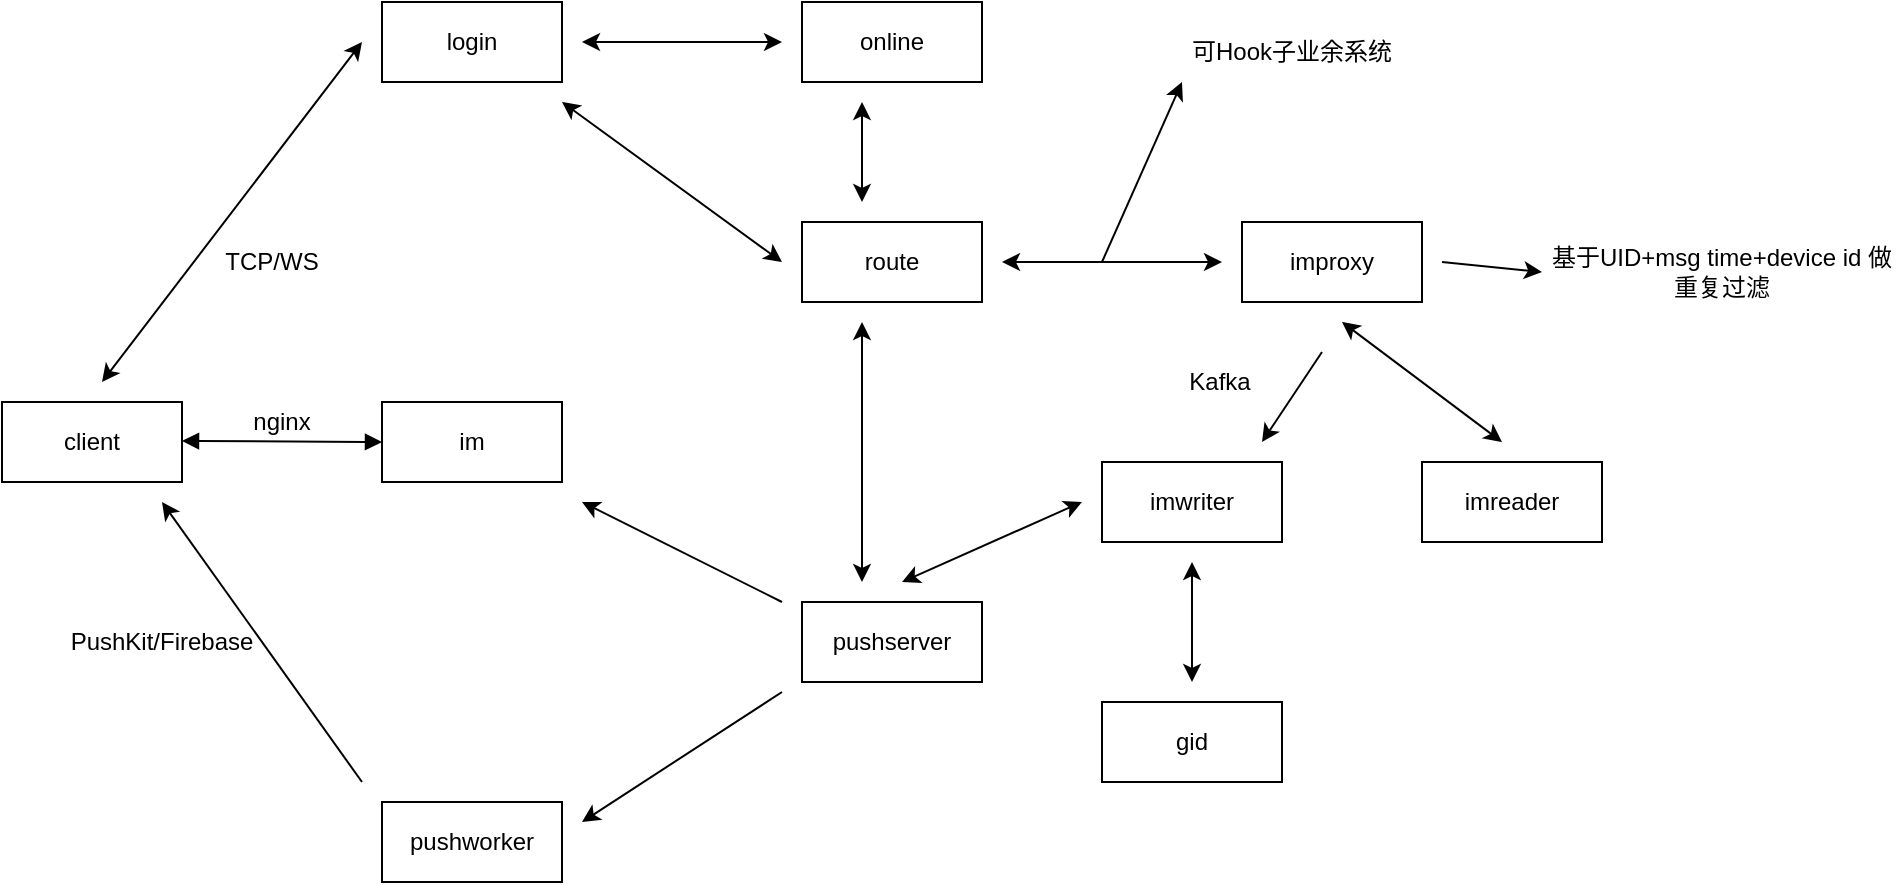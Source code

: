 <mxfile version="14.4.8" type="github">
  <diagram name="Page-1" id="58cdce13-f638-feb5-8d6f-7d28b1aa9fa0">
    <mxGraphModel dx="2522" dy="773" grid="1" gridSize="10" guides="1" tooltips="1" connect="1" arrows="1" fold="1" page="1" pageScale="1" pageWidth="1100" pageHeight="850" background="#ffffff" math="0" shadow="0">
      <root>
        <mxCell id="0" />
        <mxCell id="1" parent="0" />
        <mxCell id="a5Ak6_2se2JZx46MMR0y-18" value="login" style="rounded=0;whiteSpace=wrap;html=1;" vertex="1" parent="1">
          <mxGeometry x="120" y="250" width="90" height="40" as="geometry" />
        </mxCell>
        <mxCell id="a5Ak6_2se2JZx46MMR0y-19" value="online" style="rounded=0;whiteSpace=wrap;html=1;" vertex="1" parent="1">
          <mxGeometry x="330" y="250" width="90" height="40" as="geometry" />
        </mxCell>
        <mxCell id="a5Ak6_2se2JZx46MMR0y-20" value="route" style="rounded=0;whiteSpace=wrap;html=1;" vertex="1" parent="1">
          <mxGeometry x="330" y="360" width="90" height="40" as="geometry" />
        </mxCell>
        <mxCell id="a5Ak6_2se2JZx46MMR0y-21" value="improxy" style="rounded=0;whiteSpace=wrap;html=1;" vertex="1" parent="1">
          <mxGeometry x="550" y="360" width="90" height="40" as="geometry" />
        </mxCell>
        <mxCell id="a5Ak6_2se2JZx46MMR0y-22" value="imwriter" style="rounded=0;whiteSpace=wrap;html=1;" vertex="1" parent="1">
          <mxGeometry x="480" y="480" width="90" height="40" as="geometry" />
        </mxCell>
        <mxCell id="a5Ak6_2se2JZx46MMR0y-23" value="imreader" style="rounded=0;whiteSpace=wrap;html=1;" vertex="1" parent="1">
          <mxGeometry x="640" y="480" width="90" height="40" as="geometry" />
        </mxCell>
        <mxCell id="a5Ak6_2se2JZx46MMR0y-24" value="pushserver" style="rounded=0;whiteSpace=wrap;html=1;" vertex="1" parent="1">
          <mxGeometry x="330" y="550" width="90" height="40" as="geometry" />
        </mxCell>
        <mxCell id="a5Ak6_2se2JZx46MMR0y-25" value="pushworker" style="rounded=0;whiteSpace=wrap;html=1;" vertex="1" parent="1">
          <mxGeometry x="120" y="650" width="90" height="40" as="geometry" />
        </mxCell>
        <mxCell id="a5Ak6_2se2JZx46MMR0y-26" value="client" style="rounded=0;whiteSpace=wrap;html=1;" vertex="1" parent="1">
          <mxGeometry x="-70" y="450" width="90" height="40" as="geometry" />
        </mxCell>
        <mxCell id="a5Ak6_2se2JZx46MMR0y-28" value="im" style="rounded=0;whiteSpace=wrap;html=1;" vertex="1" parent="1">
          <mxGeometry x="120" y="450" width="90" height="40" as="geometry" />
        </mxCell>
        <mxCell id="a5Ak6_2se2JZx46MMR0y-32" value="" style="endArrow=block;startArrow=block;endFill=1;startFill=1;html=1;" edge="1" parent="1">
          <mxGeometry width="160" relative="1" as="geometry">
            <mxPoint x="20" y="469.5" as="sourcePoint" />
            <mxPoint x="120" y="470" as="targetPoint" />
          </mxGeometry>
        </mxCell>
        <mxCell id="a5Ak6_2se2JZx46MMR0y-33" value="" style="endArrow=classic;startArrow=classic;html=1;" edge="1" parent="1">
          <mxGeometry width="50" height="50" relative="1" as="geometry">
            <mxPoint x="220" y="270" as="sourcePoint" />
            <mxPoint x="320" y="270" as="targetPoint" />
          </mxGeometry>
        </mxCell>
        <mxCell id="a5Ak6_2se2JZx46MMR0y-34" value="" style="endArrow=classic;startArrow=classic;html=1;" edge="1" parent="1">
          <mxGeometry width="50" height="50" relative="1" as="geometry">
            <mxPoint x="360" y="300" as="sourcePoint" />
            <mxPoint x="360" y="350" as="targetPoint" />
          </mxGeometry>
        </mxCell>
        <mxCell id="a5Ak6_2se2JZx46MMR0y-35" value="" style="endArrow=classic;startArrow=classic;html=1;" edge="1" parent="1">
          <mxGeometry width="50" height="50" relative="1" as="geometry">
            <mxPoint x="210" y="300" as="sourcePoint" />
            <mxPoint x="320" y="380" as="targetPoint" />
          </mxGeometry>
        </mxCell>
        <mxCell id="a5Ak6_2se2JZx46MMR0y-36" value="" style="endArrow=classic;startArrow=classic;html=1;" edge="1" parent="1">
          <mxGeometry width="50" height="50" relative="1" as="geometry">
            <mxPoint x="430" y="380" as="sourcePoint" />
            <mxPoint x="540" y="380" as="targetPoint" />
          </mxGeometry>
        </mxCell>
        <mxCell id="a5Ak6_2se2JZx46MMR0y-37" value="" style="endArrow=classic;startArrow=classic;html=1;" edge="1" parent="1">
          <mxGeometry width="50" height="50" relative="1" as="geometry">
            <mxPoint x="600" y="410" as="sourcePoint" />
            <mxPoint x="680" y="470" as="targetPoint" />
          </mxGeometry>
        </mxCell>
        <mxCell id="a5Ak6_2se2JZx46MMR0y-39" value="" style="endArrow=classic;startArrow=classic;html=1;" edge="1" parent="1">
          <mxGeometry width="50" height="50" relative="1" as="geometry">
            <mxPoint x="470" y="500" as="sourcePoint" />
            <mxPoint x="380" y="540" as="targetPoint" />
          </mxGeometry>
        </mxCell>
        <mxCell id="a5Ak6_2se2JZx46MMR0y-42" value="" style="endArrow=classic;startArrow=classic;html=1;" edge="1" parent="1">
          <mxGeometry width="50" height="50" relative="1" as="geometry">
            <mxPoint x="360" y="540" as="sourcePoint" />
            <mxPoint x="360" y="410" as="targetPoint" />
          </mxGeometry>
        </mxCell>
        <mxCell id="a5Ak6_2se2JZx46MMR0y-44" value="" style="endArrow=classic;startArrow=classic;html=1;" edge="1" parent="1">
          <mxGeometry width="50" height="50" relative="1" as="geometry">
            <mxPoint x="-20" y="440" as="sourcePoint" />
            <mxPoint x="110" y="270" as="targetPoint" />
          </mxGeometry>
        </mxCell>
        <mxCell id="a5Ak6_2se2JZx46MMR0y-46" value="Kafka" style="text;html=1;strokeColor=none;fillColor=none;align=center;verticalAlign=middle;whiteSpace=wrap;rounded=0;" vertex="1" parent="1">
          <mxGeometry x="519" y="430" width="40" height="20" as="geometry" />
        </mxCell>
        <mxCell id="a5Ak6_2se2JZx46MMR0y-48" value="nginx" style="text;html=1;strokeColor=none;fillColor=none;align=center;verticalAlign=middle;whiteSpace=wrap;rounded=0;" vertex="1" parent="1">
          <mxGeometry x="50" y="450" width="40" height="20" as="geometry" />
        </mxCell>
        <mxCell id="a5Ak6_2se2JZx46MMR0y-49" value="TCP/WS" style="text;html=1;strokeColor=none;fillColor=none;align=center;verticalAlign=middle;whiteSpace=wrap;rounded=0;" vertex="1" parent="1">
          <mxGeometry x="40" y="370" width="50" height="20" as="geometry" />
        </mxCell>
        <mxCell id="a5Ak6_2se2JZx46MMR0y-51" value="PushKit/Firebase" style="text;html=1;strokeColor=none;fillColor=none;align=center;verticalAlign=middle;whiteSpace=wrap;rounded=0;" vertex="1" parent="1">
          <mxGeometry x="-10" y="560" width="40" height="20" as="geometry" />
        </mxCell>
        <mxCell id="a5Ak6_2se2JZx46MMR0y-52" value="gid" style="rounded=0;whiteSpace=wrap;html=1;" vertex="1" parent="1">
          <mxGeometry x="480" y="600" width="90" height="40" as="geometry" />
        </mxCell>
        <mxCell id="a5Ak6_2se2JZx46MMR0y-53" value="" style="endArrow=classic;startArrow=classic;html=1;" edge="1" parent="1">
          <mxGeometry width="50" height="50" relative="1" as="geometry">
            <mxPoint x="525" y="590" as="sourcePoint" />
            <mxPoint x="525" y="530" as="targetPoint" />
          </mxGeometry>
        </mxCell>
        <mxCell id="a5Ak6_2se2JZx46MMR0y-54" value="基于UID+msg time+device id 做重复过滤" style="text;html=1;strokeColor=none;fillColor=none;align=center;verticalAlign=middle;whiteSpace=wrap;rounded=0;" vertex="1" parent="1">
          <mxGeometry x="700" y="370" width="180" height="30" as="geometry" />
        </mxCell>
        <mxCell id="a5Ak6_2se2JZx46MMR0y-55" value="" style="endArrow=classic;html=1;entryX=0;entryY=0.5;entryDx=0;entryDy=0;" edge="1" parent="1" target="a5Ak6_2se2JZx46MMR0y-54">
          <mxGeometry width="50" height="50" relative="1" as="geometry">
            <mxPoint x="650" y="380" as="sourcePoint" />
            <mxPoint x="700" y="330" as="targetPoint" />
          </mxGeometry>
        </mxCell>
        <mxCell id="a5Ak6_2se2JZx46MMR0y-56" value="" style="endArrow=classic;html=1;entryX=0;entryY=1;entryDx=0;entryDy=0;" edge="1" parent="1" target="a5Ak6_2se2JZx46MMR0y-57">
          <mxGeometry width="50" height="50" relative="1" as="geometry">
            <mxPoint x="480" y="380" as="sourcePoint" />
            <mxPoint x="501" y="300" as="targetPoint" />
          </mxGeometry>
        </mxCell>
        <mxCell id="a5Ak6_2se2JZx46MMR0y-57" value="可Hook子业余系统" style="text;html=1;strokeColor=none;fillColor=none;align=center;verticalAlign=middle;whiteSpace=wrap;rounded=0;" vertex="1" parent="1">
          <mxGeometry x="520" y="260" width="110" height="30" as="geometry" />
        </mxCell>
        <mxCell id="a5Ak6_2se2JZx46MMR0y-58" value="" style="endArrow=classic;html=1;" edge="1" parent="1">
          <mxGeometry width="50" height="50" relative="1" as="geometry">
            <mxPoint x="320" y="550" as="sourcePoint" />
            <mxPoint x="220" y="500" as="targetPoint" />
          </mxGeometry>
        </mxCell>
        <mxCell id="a5Ak6_2se2JZx46MMR0y-59" value="" style="endArrow=classic;html=1;" edge="1" parent="1">
          <mxGeometry width="50" height="50" relative="1" as="geometry">
            <mxPoint x="320" y="595" as="sourcePoint" />
            <mxPoint x="220" y="660" as="targetPoint" />
          </mxGeometry>
        </mxCell>
        <mxCell id="a5Ak6_2se2JZx46MMR0y-60" value="" style="endArrow=classic;html=1;" edge="1" parent="1">
          <mxGeometry width="50" height="50" relative="1" as="geometry">
            <mxPoint x="110" y="640" as="sourcePoint" />
            <mxPoint x="10" y="500" as="targetPoint" />
          </mxGeometry>
        </mxCell>
        <mxCell id="a5Ak6_2se2JZx46MMR0y-62" value="" style="endArrow=classic;html=1;" edge="1" parent="1">
          <mxGeometry width="50" height="50" relative="1" as="geometry">
            <mxPoint x="590" y="425" as="sourcePoint" />
            <mxPoint x="560" y="470" as="targetPoint" />
          </mxGeometry>
        </mxCell>
      </root>
    </mxGraphModel>
  </diagram>
</mxfile>
